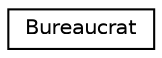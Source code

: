 digraph "Graphical Class Hierarchy"
{
 // LATEX_PDF_SIZE
  edge [fontname="Helvetica",fontsize="10",labelfontname="Helvetica",labelfontsize="10"];
  node [fontname="Helvetica",fontsize="10",shape=record];
  rankdir="LR";
  Node0 [label="Bureaucrat",height=0.2,width=0.4,color="black", fillcolor="white", style="filled",URL="$classBureaucrat.html",tooltip=" "];
}
